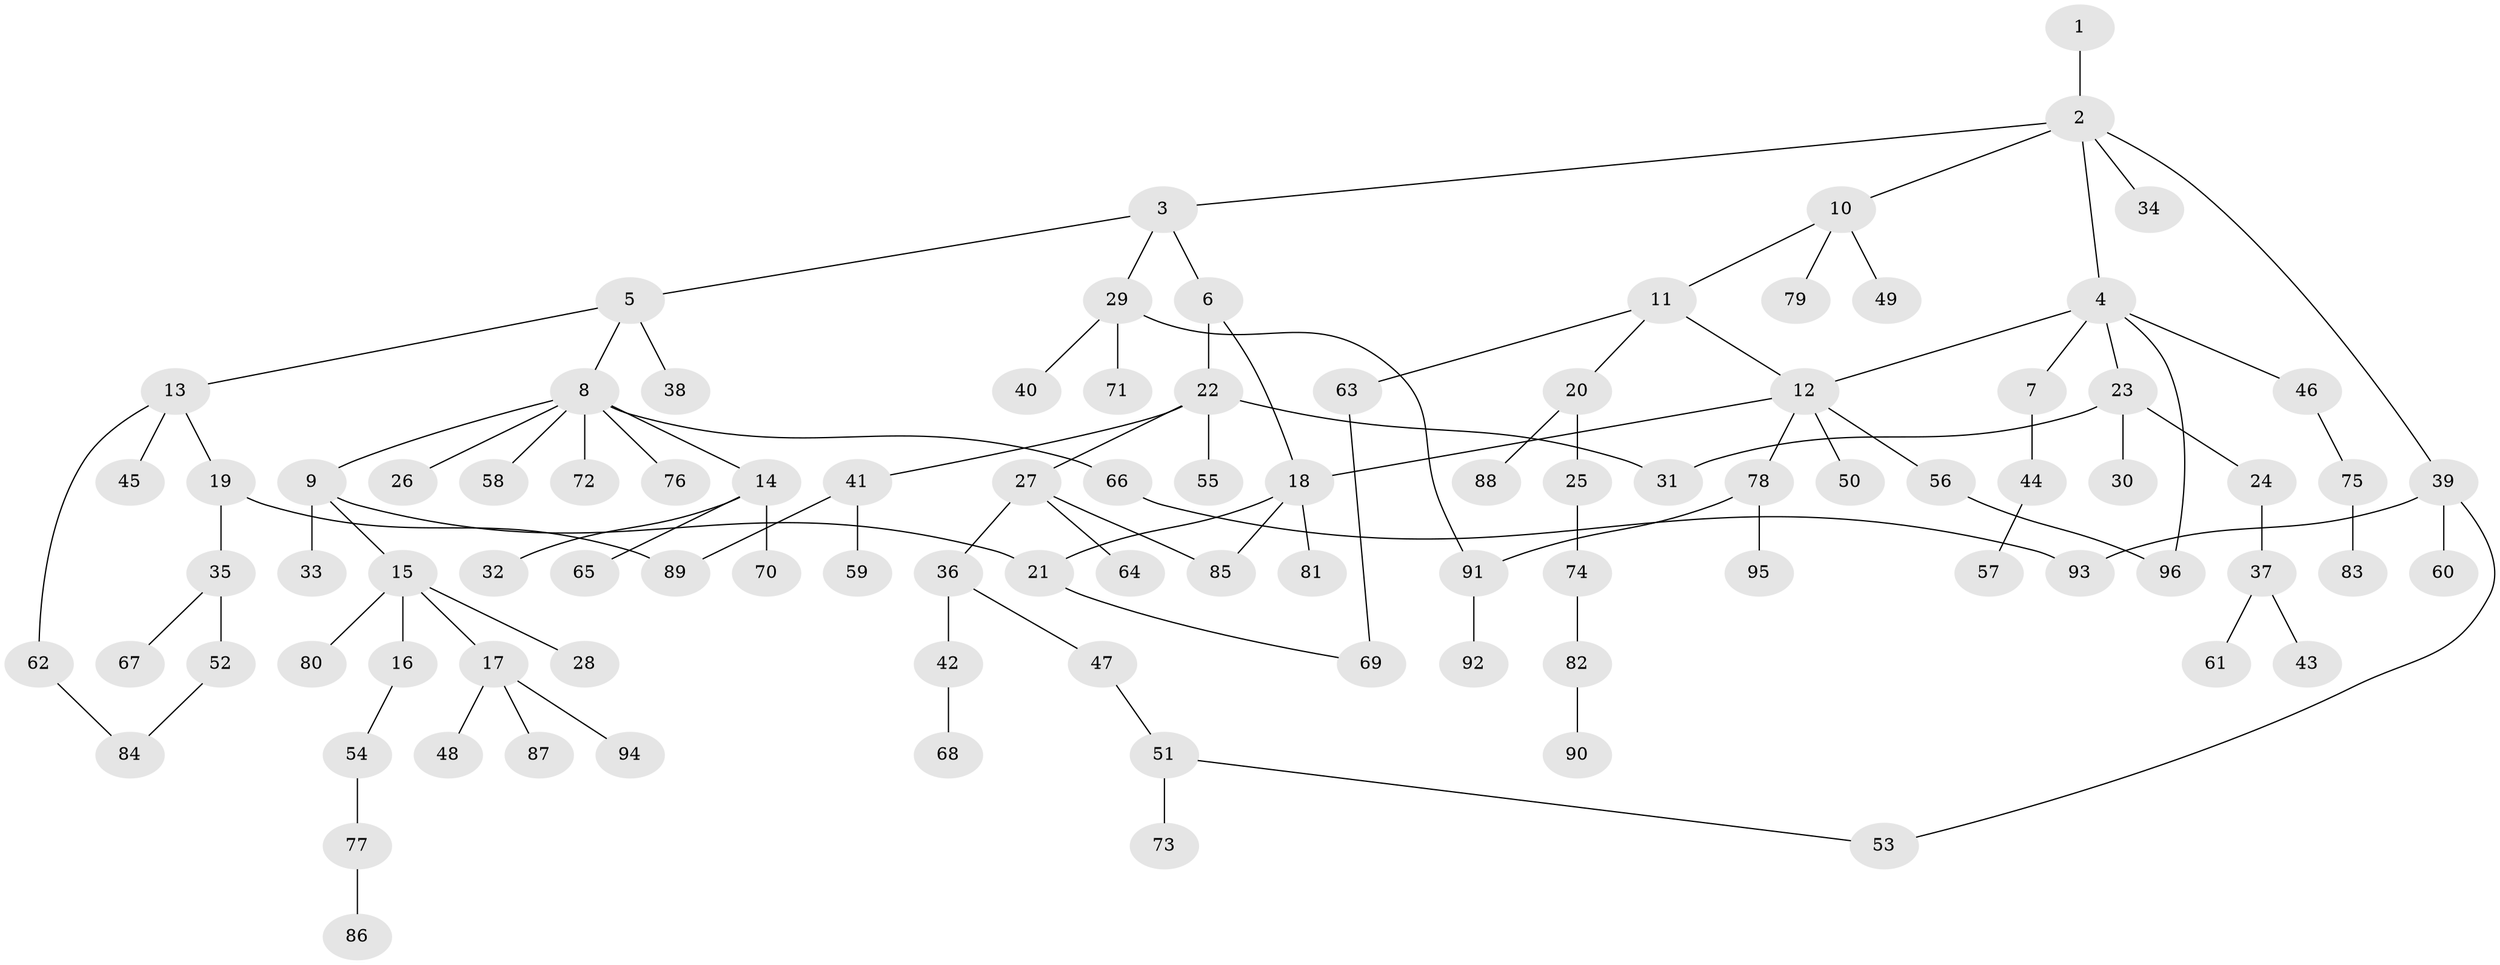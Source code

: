 // coarse degree distribution, {1: 0.4626865671641791, 8: 0.029850746268656716, 5: 0.04477611940298507, 10: 0.014925373134328358, 2: 0.23880597014925373, 7: 0.014925373134328358, 3: 0.13432835820895522, 6: 0.014925373134328358, 4: 0.04477611940298507}
// Generated by graph-tools (version 1.1) at 2025/23/03/03/25 07:23:33]
// undirected, 96 vertices, 107 edges
graph export_dot {
graph [start="1"]
  node [color=gray90,style=filled];
  1;
  2;
  3;
  4;
  5;
  6;
  7;
  8;
  9;
  10;
  11;
  12;
  13;
  14;
  15;
  16;
  17;
  18;
  19;
  20;
  21;
  22;
  23;
  24;
  25;
  26;
  27;
  28;
  29;
  30;
  31;
  32;
  33;
  34;
  35;
  36;
  37;
  38;
  39;
  40;
  41;
  42;
  43;
  44;
  45;
  46;
  47;
  48;
  49;
  50;
  51;
  52;
  53;
  54;
  55;
  56;
  57;
  58;
  59;
  60;
  61;
  62;
  63;
  64;
  65;
  66;
  67;
  68;
  69;
  70;
  71;
  72;
  73;
  74;
  75;
  76;
  77;
  78;
  79;
  80;
  81;
  82;
  83;
  84;
  85;
  86;
  87;
  88;
  89;
  90;
  91;
  92;
  93;
  94;
  95;
  96;
  1 -- 2;
  2 -- 3;
  2 -- 4;
  2 -- 10;
  2 -- 34;
  2 -- 39;
  3 -- 5;
  3 -- 6;
  3 -- 29;
  4 -- 7;
  4 -- 23;
  4 -- 46;
  4 -- 12;
  4 -- 96;
  5 -- 8;
  5 -- 13;
  5 -- 38;
  6 -- 22;
  6 -- 18;
  7 -- 44;
  8 -- 9;
  8 -- 14;
  8 -- 26;
  8 -- 58;
  8 -- 66;
  8 -- 72;
  8 -- 76;
  9 -- 15;
  9 -- 21;
  9 -- 33;
  10 -- 11;
  10 -- 49;
  10 -- 79;
  11 -- 12;
  11 -- 20;
  11 -- 63;
  12 -- 18;
  12 -- 50;
  12 -- 56;
  12 -- 78;
  13 -- 19;
  13 -- 45;
  13 -- 62;
  14 -- 32;
  14 -- 65;
  14 -- 70;
  15 -- 16;
  15 -- 17;
  15 -- 28;
  15 -- 80;
  16 -- 54;
  17 -- 48;
  17 -- 87;
  17 -- 94;
  18 -- 81;
  18 -- 21;
  18 -- 85;
  19 -- 35;
  19 -- 89;
  20 -- 25;
  20 -- 88;
  21 -- 69;
  22 -- 27;
  22 -- 31;
  22 -- 41;
  22 -- 55;
  23 -- 24;
  23 -- 30;
  23 -- 31;
  24 -- 37;
  25 -- 74;
  27 -- 36;
  27 -- 64;
  27 -- 85;
  29 -- 40;
  29 -- 71;
  29 -- 91;
  35 -- 52;
  35 -- 67;
  36 -- 42;
  36 -- 47;
  37 -- 43;
  37 -- 61;
  39 -- 60;
  39 -- 53;
  39 -- 93;
  41 -- 59;
  41 -- 89;
  42 -- 68;
  44 -- 57;
  46 -- 75;
  47 -- 51;
  51 -- 53;
  51 -- 73;
  52 -- 84;
  54 -- 77;
  56 -- 96;
  62 -- 84;
  63 -- 69;
  66 -- 93;
  74 -- 82;
  75 -- 83;
  77 -- 86;
  78 -- 91;
  78 -- 95;
  82 -- 90;
  91 -- 92;
}
